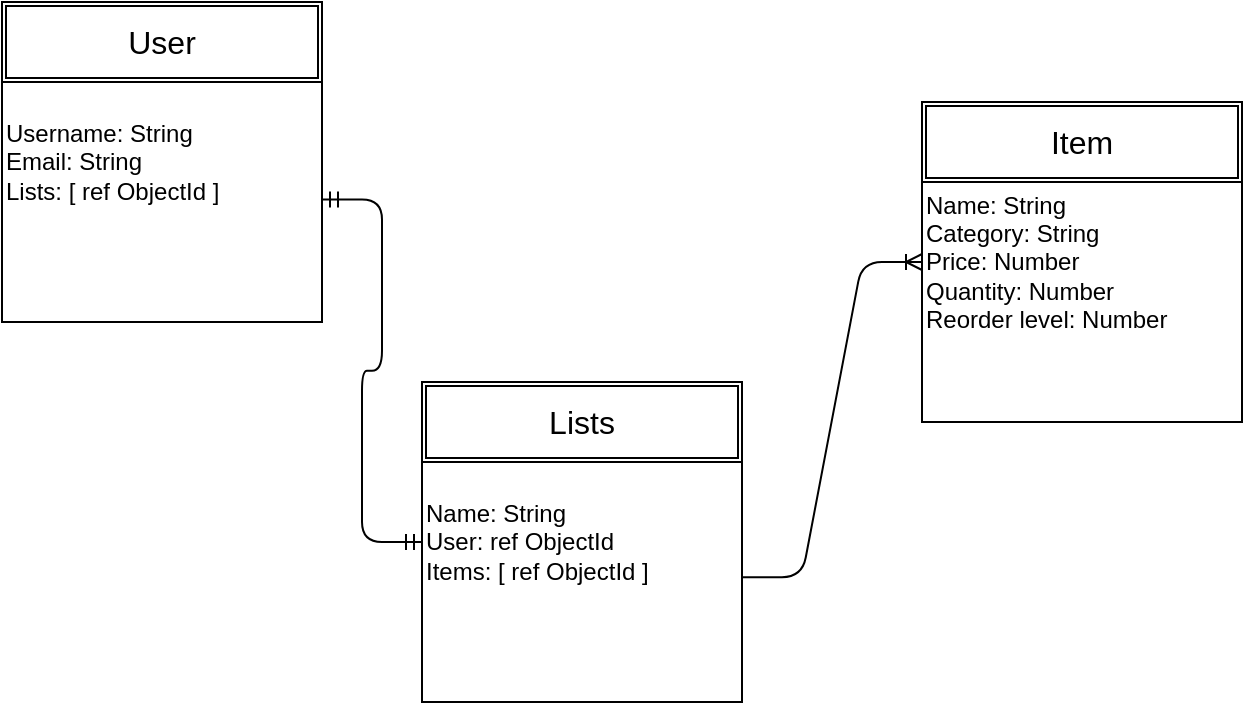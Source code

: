 <mxfile version="13.1.3">
    <diagram id="6hGFLwfOUW9BJ-s0fimq" name="Page-1">
        <mxGraphModel dx="888" dy="679" grid="1" gridSize="10" guides="1" tooltips="1" connect="1" arrows="1" fold="1" page="1" pageScale="1" pageWidth="827" pageHeight="1169" math="0" shadow="0">
            <root>
                <mxCell id="0"/>
                <mxCell id="1" parent="0"/>
                <mxCell id="2" value="Username: String&lt;br&gt;Email: String&lt;br&gt;Lists: [ ref ObjectId ]&lt;br&gt;" style="whiteSpace=wrap;html=1;aspect=fixed;align=left;" parent="1" vertex="1">
                    <mxGeometry x="30" y="30" width="160" height="160" as="geometry"/>
                </mxCell>
                <mxCell id="7" value="User" style="shape=ext;double=1;rounded=0;whiteSpace=wrap;html=1;fontSize=16;" parent="1" vertex="1">
                    <mxGeometry x="30" y="30" width="160" height="40" as="geometry"/>
                </mxCell>
                <mxCell id="11" value="Name: String&lt;br&gt;User: ref ObjectId&lt;br&gt;Items: [ ref ObjectId ]" style="whiteSpace=wrap;html=1;aspect=fixed;align=left;" parent="1" vertex="1">
                    <mxGeometry x="240" y="220" width="160" height="160" as="geometry"/>
                </mxCell>
                <mxCell id="12" value="Name: String&lt;br&gt;Category: String&lt;br&gt;Price: Number&lt;br&gt;Quantity: Number&lt;br&gt;Reorder level: Number" style="whiteSpace=wrap;html=1;aspect=fixed;align=left;" parent="1" vertex="1">
                    <mxGeometry x="490" y="80" width="160" height="160" as="geometry"/>
                </mxCell>
                <mxCell id="13" value="Item" style="shape=ext;double=1;rounded=0;whiteSpace=wrap;html=1;fontSize=16;" parent="1" vertex="1">
                    <mxGeometry x="490" y="80" width="160" height="40" as="geometry"/>
                </mxCell>
                <mxCell id="14" value="Lists" style="shape=ext;double=1;rounded=0;whiteSpace=wrap;html=1;fontSize=16;" parent="1" vertex="1">
                    <mxGeometry x="240" y="220" width="160" height="40" as="geometry"/>
                </mxCell>
                <mxCell id="22" value="" style="edgeStyle=entityRelationEdgeStyle;fontSize=12;html=1;endArrow=ERmandOne;startArrow=ERmandOne;exitX=1;exitY=0.617;exitDx=0;exitDy=0;exitPerimeter=0;entryX=0;entryY=0.5;entryDx=0;entryDy=0;" parent="1" source="2" target="11" edge="1">
                    <mxGeometry width="100" height="100" relative="1" as="geometry">
                        <mxPoint x="300" y="290" as="sourcePoint"/>
                        <mxPoint x="400" y="190" as="targetPoint"/>
                    </mxGeometry>
                </mxCell>
                <mxCell id="23" value="" style="edgeStyle=entityRelationEdgeStyle;fontSize=12;html=1;endArrow=ERoneToMany;exitX=1;exitY=0.61;exitDx=0;exitDy=0;entryX=0;entryY=0.5;entryDx=0;entryDy=0;exitPerimeter=0;" parent="1" source="11" target="12" edge="1">
                    <mxGeometry width="100" height="100" relative="1" as="geometry">
                        <mxPoint x="390" y="260" as="sourcePoint"/>
                        <mxPoint x="490" y="160" as="targetPoint"/>
                    </mxGeometry>
                </mxCell>
            </root>
        </mxGraphModel>
    </diagram>
</mxfile>